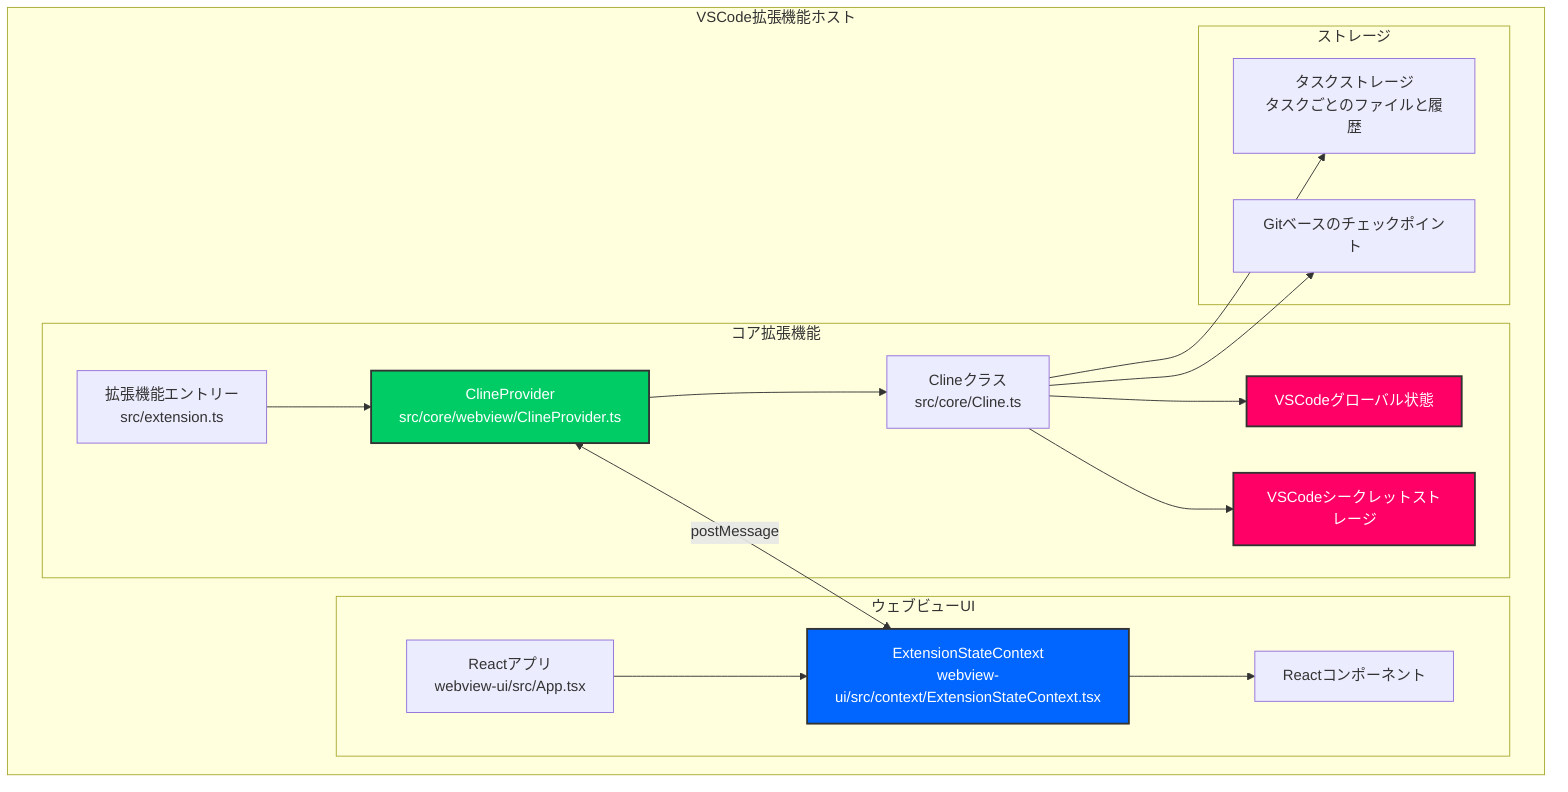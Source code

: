 graph TB
    subgraph VSCode拡張機能ホスト
        subgraph コア拡張機能
            ExtensionEntry[拡張機能エントリー<br/>src/extension.ts]
            ClineProvider[ClineProvider<br/>src/core/webview/ClineProvider.ts]
            ClineClass[Clineクラス<br/>src/core/Cline.ts]
            GlobalState[VSCodeグローバル状態]
            SecretsStorage[VSCodeシークレットストレージ]
        end

        subgraph ウェブビューUI
            WebviewApp[Reactアプリ<br/>webview-ui/src/App.tsx]
            ExtStateContext[ExtensionStateContext<br/>webview-ui/src/context/ExtensionStateContext.tsx]
            ReactComponents[Reactコンポーネント]
        end

        subgraph ストレージ
            TaskStorage[タスクストレージ<br/>タスクごとのファイルと履歴]
            CheckpointSystem[Gitベースのチェックポイント]
        end
    end

    %% コア拡張機能データフロー
    ExtensionEntry --> ClineProvider
    ClineProvider --> ClineClass
    ClineClass --> GlobalState
    ClineClass --> SecretsStorage
    ClineClass --> TaskStorage
    ClineClass --> CheckpointSystem

    %% ウェブビューデータフロー
    WebviewApp --> ExtStateContext
    ExtStateContext --> ReactComponents

    %% 双方向通信
    ClineProvider <-->|postMessage| ExtStateContext

    style GlobalState fill:#ff0066,stroke:#333,stroke-width:2px,color:#ffffff
    style SecretsStorage fill:#ff0066,stroke:#333,stroke-width:2px,color:#ffffff
    style ExtStateContext fill:#0066ff,stroke:#333,stroke-width:2px,color:#ffffff
    style ClineProvider fill:#00cc66,stroke:#333,stroke-width:2px,color:#ffffff